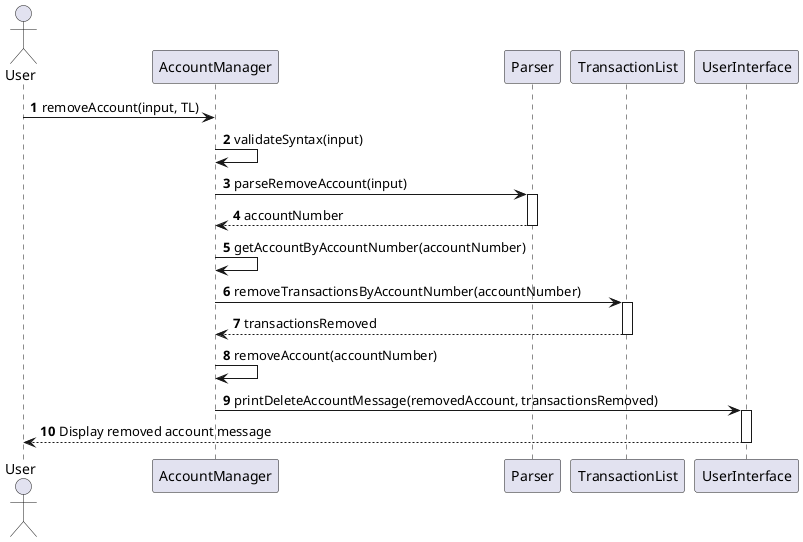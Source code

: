 @startuml
'https://plantuml.com/sequence-diagram

autonumber

actor User
participant "AccountManager" as AM
participant "Parser" as P
participant "TransactionList" as TL
participant "UserInterface" as UI

User -> AM: removeAccount(input, TL)
AM -> AM: validateSyntax(input)
AM -> P: parseRemoveAccount(input)
activate P
P --> AM: accountNumber
deactivate P
AM -> AM: getAccountByAccountNumber(accountNumber)
AM -> TL: removeTransactionsByAccountNumber(accountNumber)
activate TL
TL --> AM: transactionsRemoved
deactivate TL
AM -> AM: removeAccount(accountNumber)
AM -> UI: printDeleteAccountMessage(removedAccount, transactionsRemoved)
activate UI
UI --> User: Display removed account message
deactivate UI
@enduml
